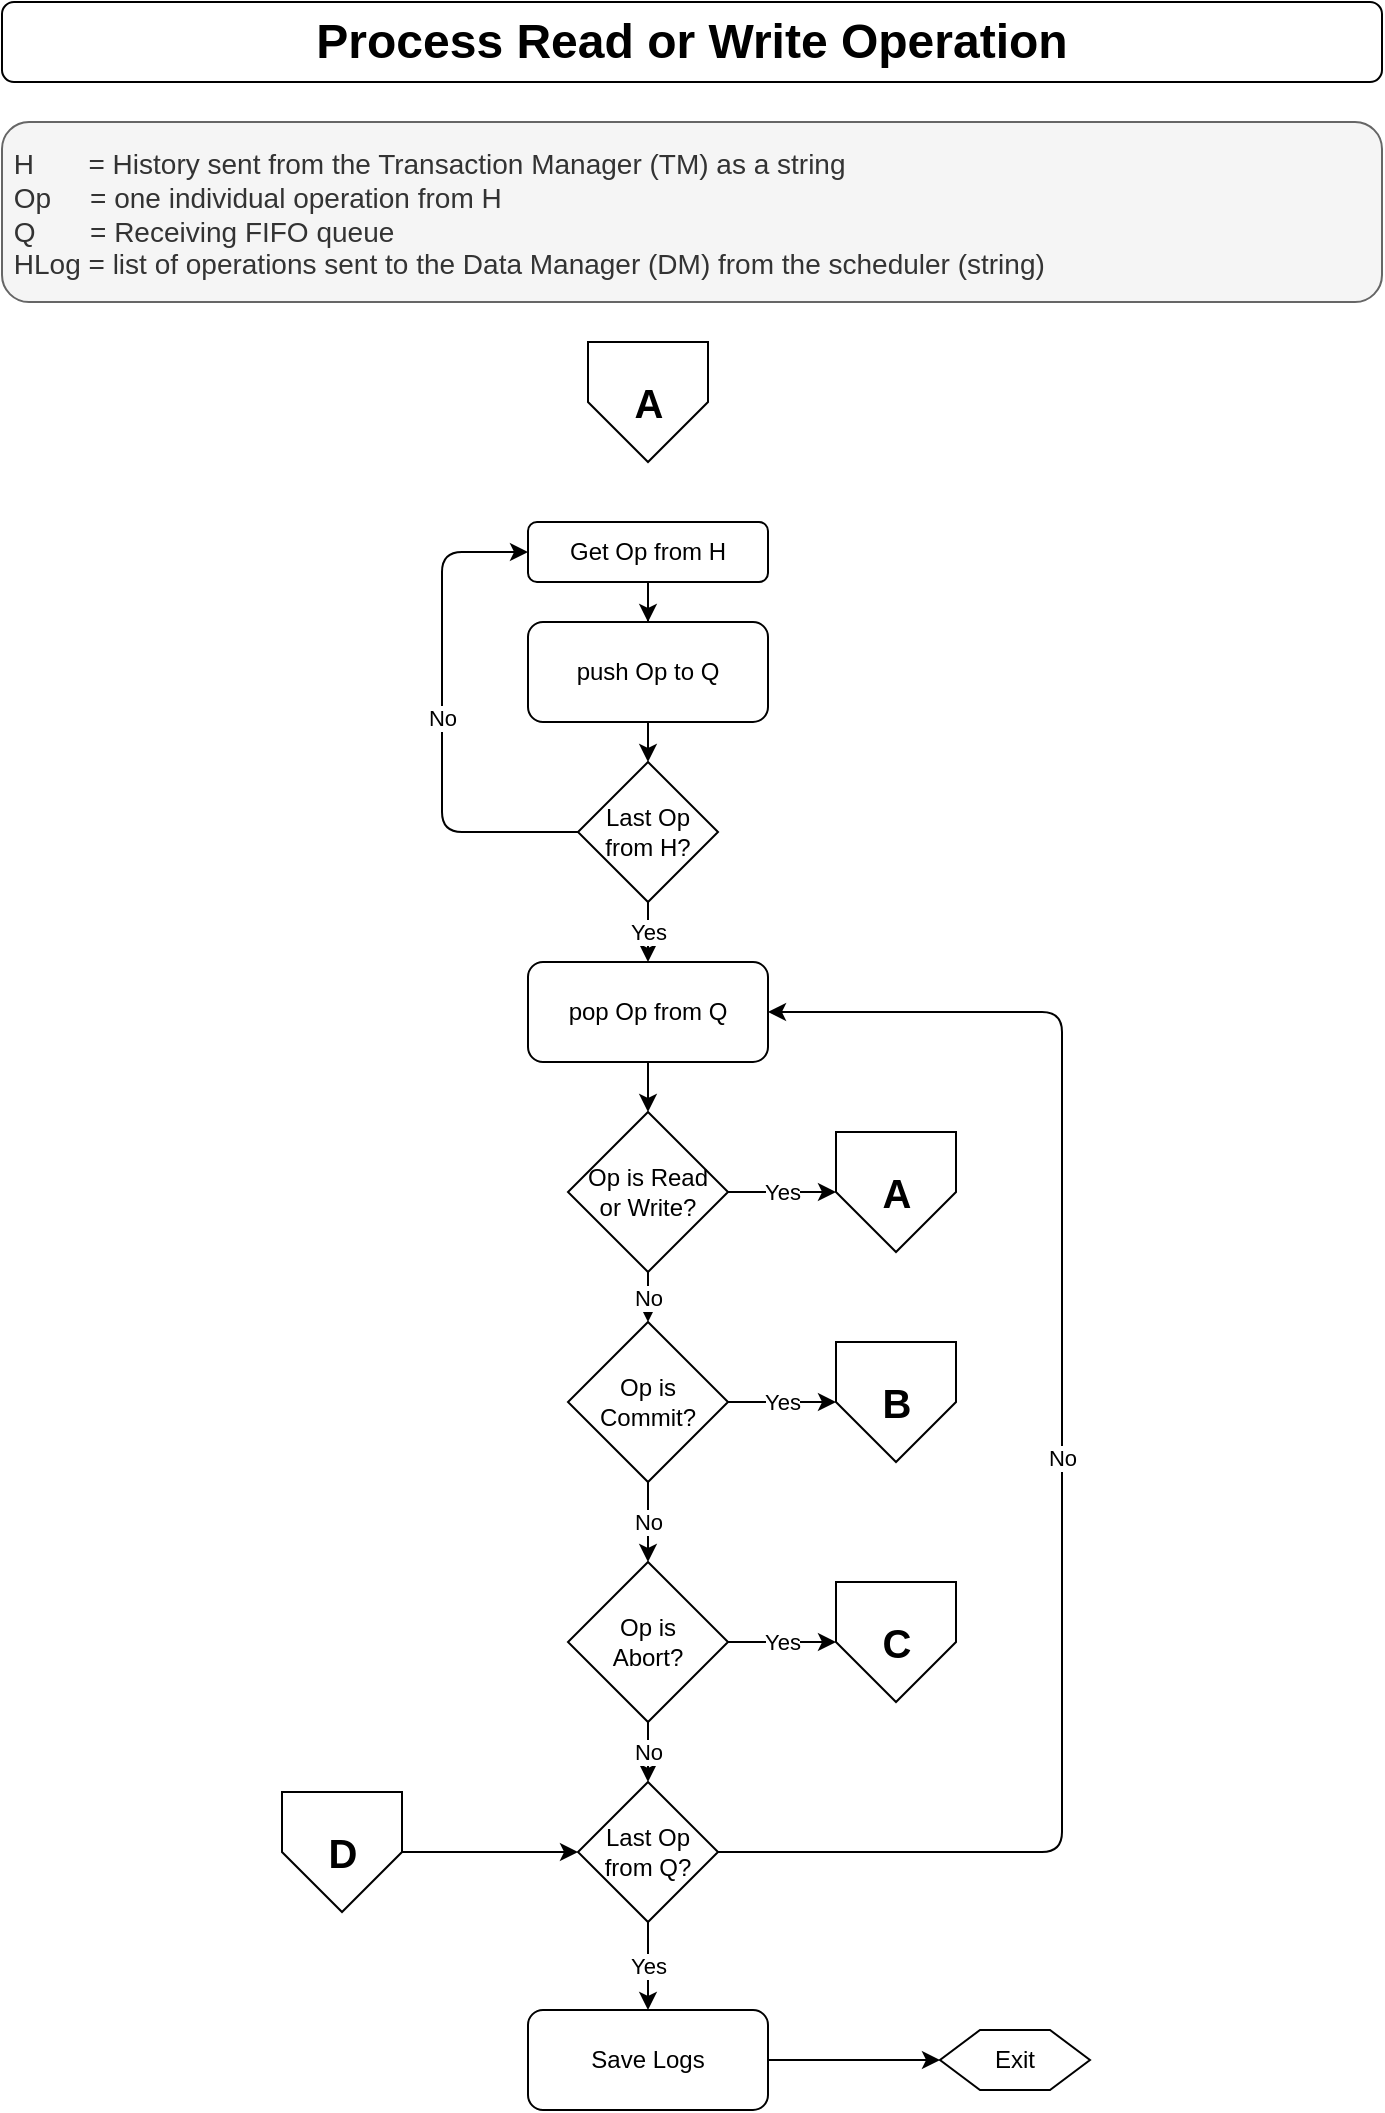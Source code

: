 <mxfile version="13.9.7" type="github"><diagram id="C5RBs43oDa-KdzZeNtuy" name="Page-1"><mxGraphModel dx="831" dy="515" grid="1" gridSize="10" guides="1" tooltips="1" connect="1" arrows="1" fold="1" page="1" pageScale="1" pageWidth="827" pageHeight="1169" math="0" shadow="0"><root><mxCell id="WIyWlLk6GJQsqaUBKTNV-0"/><mxCell id="WIyWlLk6GJQsqaUBKTNV-1" parent="WIyWlLk6GJQsqaUBKTNV-0"/><mxCell id="MxyfuENbYduMKJOF5cX6-17" value="Process Read or Write Operation" style="rounded=1;whiteSpace=wrap;html=1;fontSize=24;glass=0;strokeWidth=1;shadow=0;fontStyle=1" parent="WIyWlLk6GJQsqaUBKTNV-1" vertex="1"><mxGeometry x="80" y="40" width="690" height="40" as="geometry"/></mxCell><mxCell id="MxyfuENbYduMKJOF5cX6-45" value="&amp;nbsp;H&amp;nbsp; &amp;nbsp; &amp;nbsp; &amp;nbsp;= History sent from the Transaction Manager (TM) as a string&lt;br&gt;&amp;nbsp;Op&amp;nbsp; &amp;nbsp; &amp;nbsp;= one individual operation from H&lt;br&gt;&amp;nbsp;Q&amp;nbsp; &amp;nbsp; &amp;nbsp; &amp;nbsp;= Receiving FIFO queue&lt;br&gt;&amp;nbsp;HLog = list of operations sent to the Data Manager (DM) from the scheduler (string)&lt;span style=&quot;text-align: center ; font-size: 12px&quot;&gt;&lt;font style=&quot;font-size: 12px&quot;&gt;&lt;br&gt;&lt;/font&gt;&lt;/span&gt;" style="text;html=1;align=left;verticalAlign=middle;whiteSpace=wrap;rounded=1;fontSize=14;labelBorderColor=none;spacingTop=2;spacingLeft=0;spacingBottom=0;spacingRight=0;spacing=2;perimeterSpacing=0;strokeWidth=1;labelPadding=-1;fillColor=#f5f5f5;strokeColor=#666666;fontColor=#333333;" parent="WIyWlLk6GJQsqaUBKTNV-1" vertex="1"><mxGeometry x="80" y="100" width="690" height="90" as="geometry"/></mxCell><mxCell id="jcFwn0k5lUS_TI383dsa-9" value="Get Op from H" style="rounded=1;whiteSpace=wrap;html=1;fontSize=12;glass=0;strokeWidth=1;shadow=0;container=0;" parent="WIyWlLk6GJQsqaUBKTNV-1" vertex="1"><mxGeometry x="343" y="300" width="120" height="30" as="geometry"/></mxCell><mxCell id="jcFwn0k5lUS_TI383dsa-33" value="Exit" style="shape=hexagon;perimeter=hexagonPerimeter2;whiteSpace=wrap;html=1;fixedSize=1;align=center;container=0;" parent="WIyWlLk6GJQsqaUBKTNV-1" vertex="1"><mxGeometry x="549" y="1054" width="75" height="30" as="geometry"/></mxCell><mxCell id="ZSIssIE1yZMaLI59TzmF-2" value="pop Op from Q" style="rounded=1;whiteSpace=wrap;html=1;fontSize=12;glass=0;strokeWidth=1;shadow=0;container=0;" parent="WIyWlLk6GJQsqaUBKTNV-1" vertex="1"><mxGeometry x="343" y="520" width="120" height="50" as="geometry"/></mxCell><mxCell id="ZSIssIE1yZMaLI59TzmF-4" value="" style="endArrow=classic;html=1;entryX=0;entryY=0.5;entryDx=0;entryDy=0;exitX=1;exitY=0.5;exitDx=0;exitDy=0;" parent="WIyWlLk6GJQsqaUBKTNV-1" source="ZSIssIE1yZMaLI59TzmF-25" target="jcFwn0k5lUS_TI383dsa-33" edge="1"><mxGeometry x="300" y="416" width="50" height="50" as="geometry"><mxPoint x="403" y="1094" as="sourcePoint"/><mxPoint x="413" y="1042" as="targetPoint"/></mxGeometry></mxCell><mxCell id="ZSIssIE1yZMaLI59TzmF-5" value="push Op to Q" style="rounded=1;whiteSpace=wrap;html=1;fontSize=12;glass=0;strokeWidth=1;shadow=0;container=0;" parent="WIyWlLk6GJQsqaUBKTNV-1" vertex="1"><mxGeometry x="343" y="350" width="120" height="50" as="geometry"/></mxCell><mxCell id="ZSIssIE1yZMaLI59TzmF-9" style="edgeStyle=orthogonalEdgeStyle;rounded=0;orthogonalLoop=1;jettySize=auto;html=1;exitX=0.5;exitY=1;exitDx=0;exitDy=0;" parent="WIyWlLk6GJQsqaUBKTNV-1" source="jcFwn0k5lUS_TI383dsa-9" target="ZSIssIE1yZMaLI59TzmF-5" edge="1"><mxGeometry x="300" y="250" as="geometry"/></mxCell><mxCell id="ZSIssIE1yZMaLI59TzmF-6" value="Last Op from H?" style="rhombus;whiteSpace=wrap;html=1;container=0;" parent="WIyWlLk6GJQsqaUBKTNV-1" vertex="1"><mxGeometry x="368" y="420" width="70" height="70" as="geometry"/></mxCell><mxCell id="ZSIssIE1yZMaLI59TzmF-10" style="edgeStyle=orthogonalEdgeStyle;rounded=0;orthogonalLoop=1;jettySize=auto;html=1;exitX=0.5;exitY=1;exitDx=0;exitDy=0;entryX=0.5;entryY=0;entryDx=0;entryDy=0;" parent="WIyWlLk6GJQsqaUBKTNV-1" source="ZSIssIE1yZMaLI59TzmF-5" target="ZSIssIE1yZMaLI59TzmF-6" edge="1"><mxGeometry x="300" y="250" as="geometry"><mxPoint x="570" y="490" as="sourcePoint"/><mxPoint x="570" y="390" as="targetPoint"/><Array as="points"><mxPoint x="403" y="410"/><mxPoint x="403" y="410"/></Array></mxGeometry></mxCell><mxCell id="ZSIssIE1yZMaLI59TzmF-12" value="" style="endArrow=classic;html=1;exitX=0.5;exitY=1;exitDx=0;exitDy=0;entryX=0.5;entryY=0;entryDx=0;entryDy=0;edgeStyle=orthogonalEdgeStyle;" parent="WIyWlLk6GJQsqaUBKTNV-1" source="ZSIssIE1yZMaLI59TzmF-6" target="ZSIssIE1yZMaLI59TzmF-2" edge="1"><mxGeometry x="300" y="250" as="geometry"><mxPoint x="480" y="660" as="sourcePoint"/><mxPoint x="580" y="660" as="targetPoint"/><Array as="points"/></mxGeometry></mxCell><mxCell id="ZSIssIE1yZMaLI59TzmF-13" value="Yes" style="edgeLabel;resizable=0;html=1;align=center;verticalAlign=middle;container=0;" parent="ZSIssIE1yZMaLI59TzmF-12" connectable="0" vertex="1"><mxGeometry relative="1" as="geometry"/></mxCell><mxCell id="ZSIssIE1yZMaLI59TzmF-16" value="" style="endArrow=classic;html=1;exitX=0;exitY=0.5;exitDx=0;exitDy=0;edgeStyle=orthogonalEdgeStyle;entryX=0;entryY=0.5;entryDx=0;entryDy=0;" parent="WIyWlLk6GJQsqaUBKTNV-1" source="ZSIssIE1yZMaLI59TzmF-6" target="jcFwn0k5lUS_TI383dsa-9" edge="1"><mxGeometry x="300" y="250" as="geometry"><mxPoint x="480" y="560" as="sourcePoint"/><mxPoint x="230" y="515" as="targetPoint"/><Array as="points"><mxPoint x="300" y="455"/><mxPoint x="300" y="315"/></Array></mxGeometry></mxCell><mxCell id="ZSIssIE1yZMaLI59TzmF-17" value="No" style="edgeLabel;resizable=0;html=1;align=center;verticalAlign=middle;container=0;" parent="ZSIssIE1yZMaLI59TzmF-16" connectable="0" vertex="1"><mxGeometry relative="1" as="geometry"/></mxCell><mxCell id="ZSIssIE1yZMaLI59TzmF-22" style="edgeStyle=orthogonalEdgeStyle;rounded=0;orthogonalLoop=1;jettySize=auto;html=1;exitX=0.5;exitY=1;exitDx=0;exitDy=0;entryX=0.5;entryY=0;entryDx=0;entryDy=0;" parent="WIyWlLk6GJQsqaUBKTNV-1" source="ZSIssIE1yZMaLI59TzmF-2" target="ZSIssIE1yZMaLI59TzmF-31" edge="1"><mxGeometry x="300" y="250" as="geometry"/></mxCell><mxCell id="ZSIssIE1yZMaLI59TzmF-19" value="Last Op from Q?" style="rhombus;whiteSpace=wrap;html=1;container=0;" parent="WIyWlLk6GJQsqaUBKTNV-1" vertex="1"><mxGeometry x="368" y="930" width="70" height="70" as="geometry"/></mxCell><mxCell id="ZSIssIE1yZMaLI59TzmF-20" value="" style="endArrow=classic;html=1;exitX=1;exitY=0.5;exitDx=0;exitDy=0;entryX=1;entryY=0.5;entryDx=0;entryDy=0;edgeStyle=orthogonalEdgeStyle;" parent="WIyWlLk6GJQsqaUBKTNV-1" source="ZSIssIE1yZMaLI59TzmF-19" target="ZSIssIE1yZMaLI59TzmF-2" edge="1"><mxGeometry x="300" y="250" as="geometry"><mxPoint x="480" y="560" as="sourcePoint"/><mxPoint x="580" y="560" as="targetPoint"/><Array as="points"><mxPoint x="610" y="965"/><mxPoint x="610" y="545"/></Array></mxGeometry></mxCell><mxCell id="ZSIssIE1yZMaLI59TzmF-21" value="No" style="edgeLabel;resizable=0;html=1;align=center;verticalAlign=middle;container=0;" parent="ZSIssIE1yZMaLI59TzmF-20" connectable="0" vertex="1"><mxGeometry relative="1" as="geometry"/></mxCell><mxCell id="ZSIssIE1yZMaLI59TzmF-25" value="Save Logs" style="rounded=1;whiteSpace=wrap;html=1;fontSize=12;glass=0;strokeWidth=1;shadow=0;container=0;" parent="WIyWlLk6GJQsqaUBKTNV-1" vertex="1"><mxGeometry x="343" y="1044" width="120" height="50" as="geometry"/></mxCell><mxCell id="ZSIssIE1yZMaLI59TzmF-26" value="" style="endArrow=classic;html=1;exitX=0.5;exitY=1;exitDx=0;exitDy=0;edgeStyle=orthogonalEdgeStyle;entryX=0.5;entryY=0;entryDx=0;entryDy=0;" parent="WIyWlLk6GJQsqaUBKTNV-1" source="ZSIssIE1yZMaLI59TzmF-19" target="ZSIssIE1yZMaLI59TzmF-25" edge="1"><mxGeometry x="300" y="416" as="geometry"><mxPoint x="403" y="1006" as="sourcePoint"/><mxPoint x="440" y="1030" as="targetPoint"/></mxGeometry></mxCell><mxCell id="ZSIssIE1yZMaLI59TzmF-27" value="Yes" style="edgeLabel;resizable=0;html=1;align=center;verticalAlign=middle;container=0;" parent="ZSIssIE1yZMaLI59TzmF-26" connectable="0" vertex="1"><mxGeometry relative="1" as="geometry"/></mxCell><mxCell id="ZSIssIE1yZMaLI59TzmF-31" value="Op is Read &lt;br&gt;or Write?" style="rhombus;whiteSpace=wrap;html=1;container=0;" parent="WIyWlLk6GJQsqaUBKTNV-1" vertex="1"><mxGeometry x="363" y="595" width="80" height="80" as="geometry"/></mxCell><mxCell id="ZSIssIE1yZMaLI59TzmF-34" value="" style="endArrow=classic;html=1;exitX=1;exitY=0.5;exitDx=0;exitDy=0;edgeStyle=orthogonalEdgeStyle;entryX=0;entryY=0.5;entryDx=0;entryDy=0;" parent="WIyWlLk6GJQsqaUBKTNV-1" source="ZSIssIE1yZMaLI59TzmF-31" target="ZSIssIE1yZMaLI59TzmF-51" edge="1"><mxGeometry x="750" y="395" as="geometry"><mxPoint x="818" y="660" as="sourcePoint"/><mxPoint x="760" y="410" as="targetPoint"/><Array as="points"><mxPoint x="480" y="635"/><mxPoint x="480" y="635"/></Array></mxGeometry></mxCell><mxCell id="ZSIssIE1yZMaLI59TzmF-35" value="Yes" style="edgeLabel;resizable=0;html=1;align=center;verticalAlign=middle;container=0;" parent="ZSIssIE1yZMaLI59TzmF-34" connectable="0" vertex="1"><mxGeometry relative="1" as="geometry"/></mxCell><mxCell id="ZSIssIE1yZMaLI59TzmF-37" value="Op is &lt;br&gt;Commit?" style="rhombus;whiteSpace=wrap;html=1;container=0;" parent="WIyWlLk6GJQsqaUBKTNV-1" vertex="1"><mxGeometry x="363" y="700" width="80" height="80" as="geometry"/></mxCell><mxCell id="ZSIssIE1yZMaLI59TzmF-41" value="Op is &lt;br&gt;Abort?" style="rhombus;whiteSpace=wrap;html=1;container=0;" parent="WIyWlLk6GJQsqaUBKTNV-1" vertex="1"><mxGeometry x="363" y="820" width="80" height="80" as="geometry"/></mxCell><mxCell id="ZSIssIE1yZMaLI59TzmF-42" value="" style="endArrow=classic;html=1;exitX=1;exitY=0.5;exitDx=0;exitDy=0;edgeStyle=orthogonalEdgeStyle;entryX=0;entryY=0.5;entryDx=0;entryDy=0;" parent="WIyWlLk6GJQsqaUBKTNV-1" source="ZSIssIE1yZMaLI59TzmF-41" target="ZSIssIE1yZMaLI59TzmF-55" edge="1"><mxGeometry x="750" y="635" as="geometry"><mxPoint x="818" y="900" as="sourcePoint"/><mxPoint x="460" y="920" as="targetPoint"/><Array as="points"/></mxGeometry></mxCell><mxCell id="ZSIssIE1yZMaLI59TzmF-43" value="Yes" style="edgeLabel;resizable=0;html=1;align=center;verticalAlign=middle;container=0;" parent="ZSIssIE1yZMaLI59TzmF-42" connectable="0" vertex="1"><mxGeometry relative="1" as="geometry"/></mxCell><mxCell id="ZSIssIE1yZMaLI59TzmF-45" value="" style="endArrow=classic;html=1;exitX=0.5;exitY=1;exitDx=0;exitDy=0;edgeStyle=orthogonalEdgeStyle;entryX=0.5;entryY=0;entryDx=0;entryDy=0;" parent="WIyWlLk6GJQsqaUBKTNV-1" source="ZSIssIE1yZMaLI59TzmF-31" target="ZSIssIE1yZMaLI59TzmF-37" edge="1"><mxGeometry x="589" y="337.06" as="geometry"><mxPoint x="657" y="892.06" as="sourcePoint"/><mxPoint x="690" y="450" as="targetPoint"/><Array as="points"><mxPoint x="403" y="675"/><mxPoint x="403" y="675"/></Array></mxGeometry></mxCell><mxCell id="ZSIssIE1yZMaLI59TzmF-46" value="No" style="edgeLabel;resizable=0;html=1;align=center;verticalAlign=middle;container=0;" parent="ZSIssIE1yZMaLI59TzmF-45" connectable="0" vertex="1"><mxGeometry relative="1" as="geometry"/></mxCell><mxCell id="ZSIssIE1yZMaLI59TzmF-47" value="" style="endArrow=classic;html=1;edgeStyle=orthogonalEdgeStyle;entryX=0.5;entryY=0;entryDx=0;entryDy=0;exitX=0.5;exitY=1;exitDx=0;exitDy=0;" parent="WIyWlLk6GJQsqaUBKTNV-1" source="ZSIssIE1yZMaLI59TzmF-37" target="ZSIssIE1yZMaLI59TzmF-41" edge="1"><mxGeometry x="599" y="347.06" as="geometry"><mxPoint x="460" y="760" as="sourcePoint"/><mxPoint x="450" y="770" as="targetPoint"/><Array as="points"/></mxGeometry></mxCell><mxCell id="ZSIssIE1yZMaLI59TzmF-48" value="No" style="edgeLabel;resizable=0;html=1;align=center;verticalAlign=middle;container=0;" parent="ZSIssIE1yZMaLI59TzmF-47" connectable="0" vertex="1"><mxGeometry relative="1" as="geometry"/></mxCell><mxCell id="ZSIssIE1yZMaLI59TzmF-49" value="" style="endArrow=classic;html=1;edgeStyle=orthogonalEdgeStyle;entryX=0.5;entryY=0;entryDx=0;entryDy=0;exitX=0.5;exitY=1;exitDx=0;exitDy=0;" parent="WIyWlLk6GJQsqaUBKTNV-1" source="ZSIssIE1yZMaLI59TzmF-41" target="ZSIssIE1yZMaLI59TzmF-19" edge="1"><mxGeometry x="598.76" y="467.06" as="geometry"><mxPoint x="480" y="910" as="sourcePoint"/><mxPoint x="470" y="900" as="targetPoint"/><Array as="points"/></mxGeometry></mxCell><mxCell id="ZSIssIE1yZMaLI59TzmF-50" value="No" style="edgeLabel;resizable=0;html=1;align=center;verticalAlign=middle;container=0;" parent="ZSIssIE1yZMaLI59TzmF-49" connectable="0" vertex="1"><mxGeometry relative="1" as="geometry"/></mxCell><mxCell id="ZSIssIE1yZMaLI59TzmF-51" value="A" style="verticalLabelPosition=middle;verticalAlign=middle;html=1;shape=offPageConnector;rounded=0;size=0.5;labelPosition=center;align=center;fontSize=20;fontStyle=1" parent="WIyWlLk6GJQsqaUBKTNV-1" vertex="1"><mxGeometry x="497" y="605" width="60" height="60" as="geometry"/></mxCell><mxCell id="ZSIssIE1yZMaLI59TzmF-55" value="C" style="verticalLabelPosition=middle;verticalAlign=middle;html=1;shape=offPageConnector;rounded=0;size=0.5;fontStyle=1;fontSize=20;labelPosition=center;align=center;" parent="WIyWlLk6GJQsqaUBKTNV-1" vertex="1"><mxGeometry x="497" y="830" width="60" height="60" as="geometry"/></mxCell><mxCell id="ZSIssIE1yZMaLI59TzmF-54" value="B" style="verticalLabelPosition=middle;verticalAlign=middle;html=1;shape=offPageConnector;rounded=0;size=0.5;labelPosition=center;align=center;fontStyle=1;fontSize=20;" parent="WIyWlLk6GJQsqaUBKTNV-1" vertex="1"><mxGeometry x="497" y="710" width="60" height="60" as="geometry"/></mxCell><mxCell id="ZSIssIE1yZMaLI59TzmF-56" value="" style="endArrow=classic;html=1;exitX=1;exitY=0.5;exitDx=0;exitDy=0;edgeStyle=orthogonalEdgeStyle;" parent="WIyWlLk6GJQsqaUBKTNV-1" source="ZSIssIE1yZMaLI59TzmF-37" target="ZSIssIE1yZMaLI59TzmF-54" edge="1"><mxGeometry x="750" y="515" as="geometry"><mxPoint x="443" y="740" as="sourcePoint"/><mxPoint x="760" y="530" as="targetPoint"/><Array as="points"/></mxGeometry></mxCell><mxCell id="ZSIssIE1yZMaLI59TzmF-57" value="Yes" style="edgeLabel;resizable=0;html=1;align=center;verticalAlign=middle;container=0;" parent="ZSIssIE1yZMaLI59TzmF-56" connectable="0" vertex="1"><mxGeometry relative="1" as="geometry"/></mxCell><mxCell id="ZSIssIE1yZMaLI59TzmF-60" value="D" style="verticalLabelPosition=middle;verticalAlign=middle;html=1;shape=offPageConnector;rounded=0;size=0.5;labelPosition=center;align=center;fontSize=20;fontStyle=1" parent="WIyWlLk6GJQsqaUBKTNV-1" vertex="1"><mxGeometry x="220" y="935" width="60" height="60" as="geometry"/></mxCell><mxCell id="ZSIssIE1yZMaLI59TzmF-61" style="edgeStyle=orthogonalEdgeStyle;rounded=0;orthogonalLoop=1;jettySize=auto;html=1;exitX=1;exitY=0.5;exitDx=0;exitDy=0;entryX=0;entryY=0.5;entryDx=0;entryDy=0;" parent="WIyWlLk6GJQsqaUBKTNV-1" source="ZSIssIE1yZMaLI59TzmF-60" target="ZSIssIE1yZMaLI59TzmF-19" edge="1"><mxGeometry x="310" y="260" as="geometry"><mxPoint x="413" y="410" as="sourcePoint"/><mxPoint x="413" y="430" as="targetPoint"/><Array as="points"/></mxGeometry></mxCell><mxCell id="b_4wLnTa9Ot5EjCLIlPe-1" value="A" style="verticalLabelPosition=middle;verticalAlign=middle;html=1;shape=offPageConnector;rounded=0;size=0.5;labelPosition=center;align=center;fontSize=20;fontStyle=1" vertex="1" parent="WIyWlLk6GJQsqaUBKTNV-1"><mxGeometry x="373" y="210" width="60" height="60" as="geometry"/></mxCell></root></mxGraphModel></diagram></mxfile>